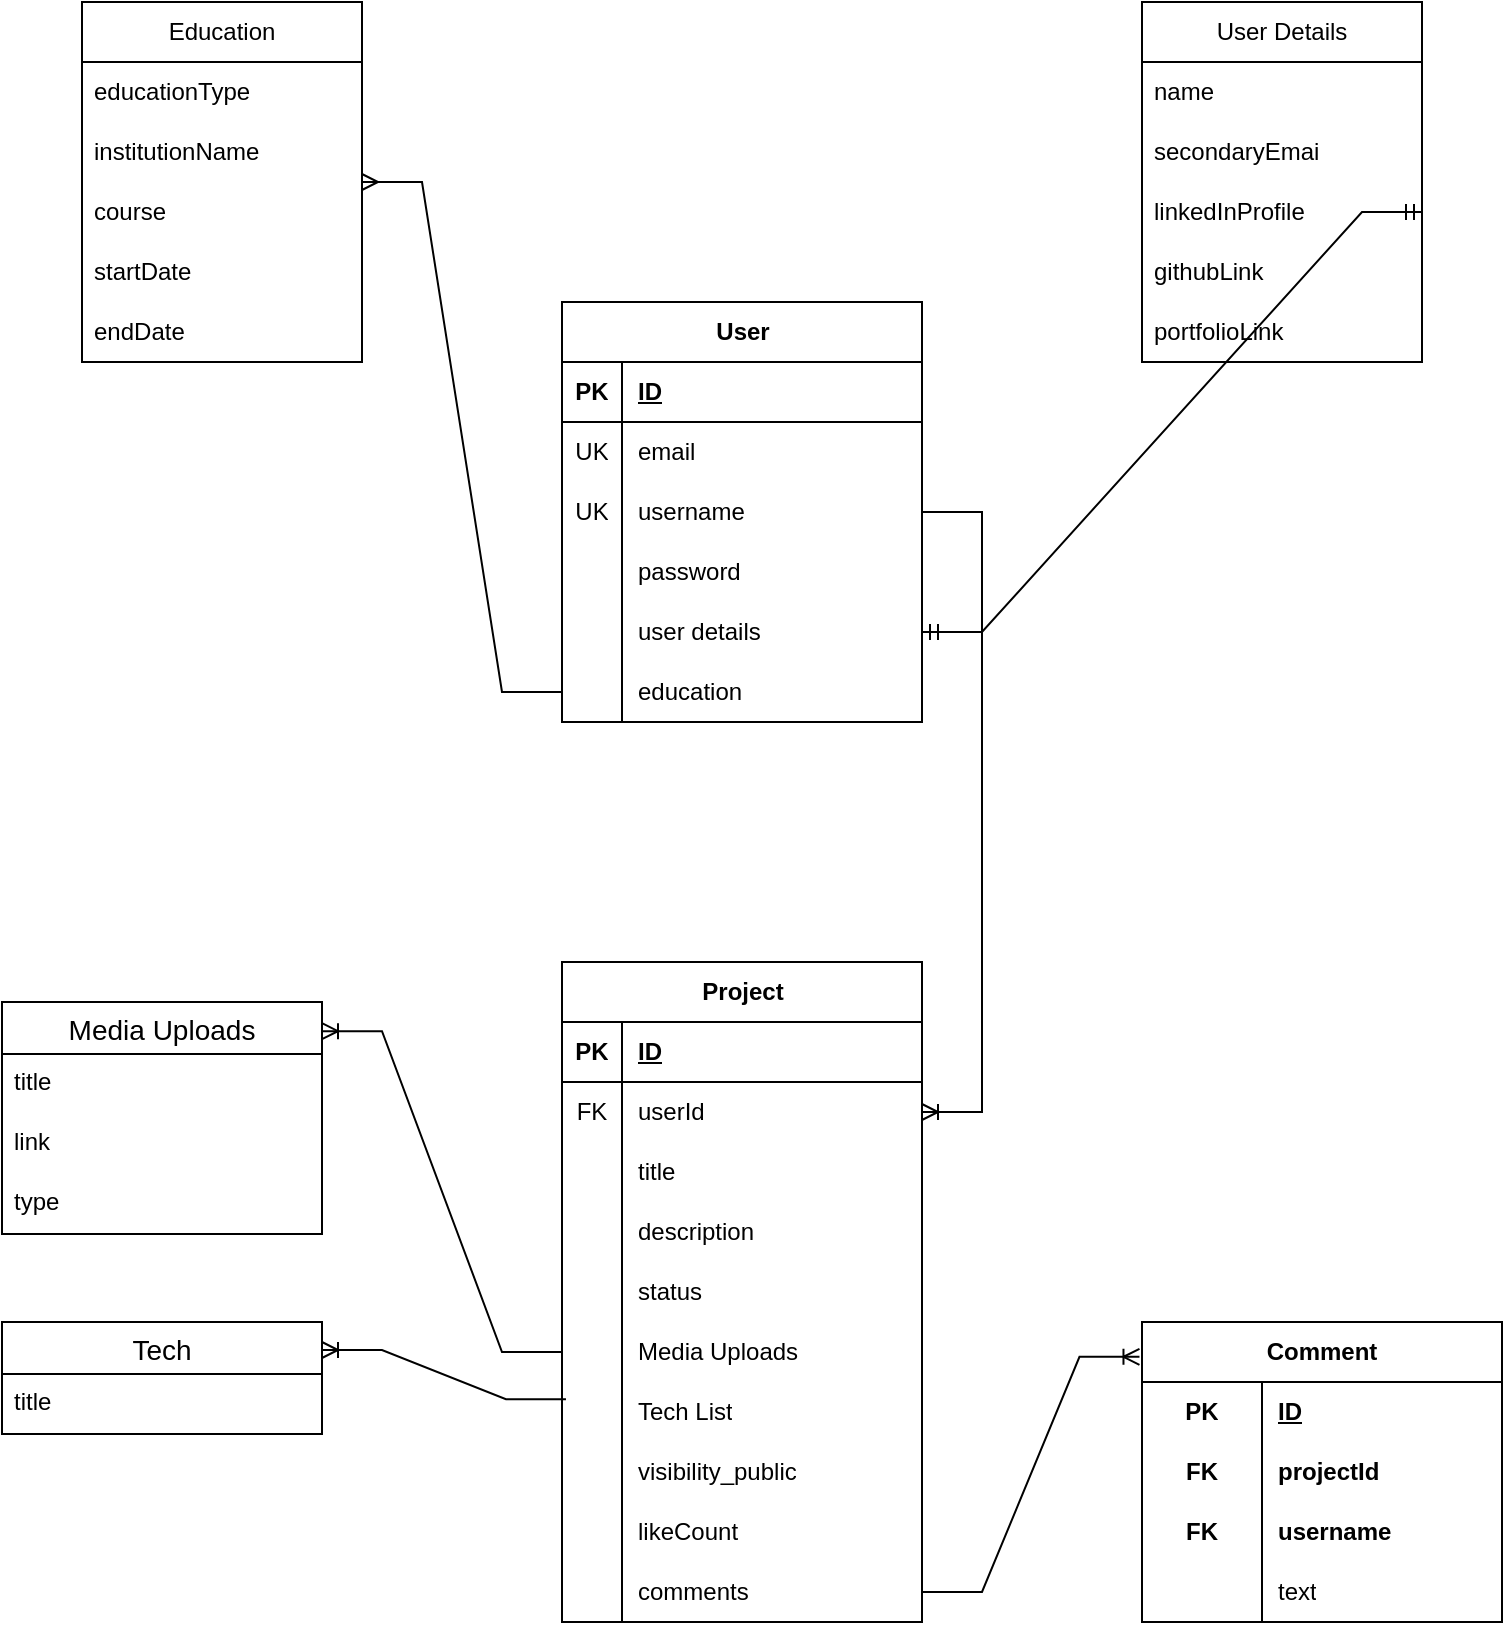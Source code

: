 <mxfile version="24.7.6">
  <diagram name="Page-1" id="GvE1aJm8vm7b5xZDOle_">
    <mxGraphModel dx="1050" dy="557" grid="1" gridSize="10" guides="1" tooltips="1" connect="1" arrows="1" fold="1" page="1" pageScale="1" pageWidth="827" pageHeight="1169" math="0" shadow="0">
      <root>
        <mxCell id="0" />
        <mxCell id="1" parent="0" />
        <mxCell id="8f0Yl8A14ZFXrN3IZgrS-10" value="User Details" style="swimlane;fontStyle=0;childLayout=stackLayout;horizontal=1;startSize=30;horizontalStack=0;resizeParent=1;resizeParentMax=0;resizeLast=0;collapsible=1;marginBottom=0;whiteSpace=wrap;html=1;" vertex="1" parent="1">
          <mxGeometry x="591" y="20" width="140" height="180" as="geometry" />
        </mxCell>
        <mxCell id="8f0Yl8A14ZFXrN3IZgrS-11" value="name" style="text;strokeColor=none;fillColor=none;align=left;verticalAlign=middle;spacingLeft=4;spacingRight=4;overflow=hidden;points=[[0,0.5],[1,0.5]];portConstraint=eastwest;rotatable=0;whiteSpace=wrap;html=1;" vertex="1" parent="8f0Yl8A14ZFXrN3IZgrS-10">
          <mxGeometry y="30" width="140" height="30" as="geometry" />
        </mxCell>
        <mxCell id="8f0Yl8A14ZFXrN3IZgrS-12" value="secondaryEmai" style="text;strokeColor=none;fillColor=none;align=left;verticalAlign=middle;spacingLeft=4;spacingRight=4;overflow=hidden;points=[[0,0.5],[1,0.5]];portConstraint=eastwest;rotatable=0;whiteSpace=wrap;html=1;" vertex="1" parent="8f0Yl8A14ZFXrN3IZgrS-10">
          <mxGeometry y="60" width="140" height="30" as="geometry" />
        </mxCell>
        <mxCell id="8f0Yl8A14ZFXrN3IZgrS-13" value="linkedInProfile" style="text;strokeColor=none;fillColor=none;align=left;verticalAlign=middle;spacingLeft=4;spacingRight=4;overflow=hidden;points=[[0,0.5],[1,0.5]];portConstraint=eastwest;rotatable=0;whiteSpace=wrap;html=1;" vertex="1" parent="8f0Yl8A14ZFXrN3IZgrS-10">
          <mxGeometry y="90" width="140" height="30" as="geometry" />
        </mxCell>
        <mxCell id="8f0Yl8A14ZFXrN3IZgrS-14" value="githubLink" style="text;strokeColor=none;fillColor=none;align=left;verticalAlign=middle;spacingLeft=4;spacingRight=4;overflow=hidden;points=[[0,0.5],[1,0.5]];portConstraint=eastwest;rotatable=0;whiteSpace=wrap;html=1;" vertex="1" parent="8f0Yl8A14ZFXrN3IZgrS-10">
          <mxGeometry y="120" width="140" height="30" as="geometry" />
        </mxCell>
        <mxCell id="8f0Yl8A14ZFXrN3IZgrS-15" value="portfolioLink" style="text;strokeColor=none;fillColor=none;align=left;verticalAlign=middle;spacingLeft=4;spacingRight=4;overflow=hidden;points=[[0,0.5],[1,0.5]];portConstraint=eastwest;rotatable=0;whiteSpace=wrap;html=1;" vertex="1" parent="8f0Yl8A14ZFXrN3IZgrS-10">
          <mxGeometry y="150" width="140" height="30" as="geometry" />
        </mxCell>
        <mxCell id="8f0Yl8A14ZFXrN3IZgrS-18" value="Education" style="swimlane;fontStyle=0;childLayout=stackLayout;horizontal=1;startSize=30;horizontalStack=0;resizeParent=1;resizeParentMax=0;resizeLast=0;collapsible=1;marginBottom=0;whiteSpace=wrap;html=1;" vertex="1" parent="1">
          <mxGeometry x="61" y="20" width="140" height="180" as="geometry" />
        </mxCell>
        <mxCell id="8f0Yl8A14ZFXrN3IZgrS-19" value="educationType" style="text;strokeColor=none;fillColor=none;align=left;verticalAlign=middle;spacingLeft=4;spacingRight=4;overflow=hidden;points=[[0,0.5],[1,0.5]];portConstraint=eastwest;rotatable=0;whiteSpace=wrap;html=1;" vertex="1" parent="8f0Yl8A14ZFXrN3IZgrS-18">
          <mxGeometry y="30" width="140" height="30" as="geometry" />
        </mxCell>
        <mxCell id="8f0Yl8A14ZFXrN3IZgrS-20" value="institutionName" style="text;strokeColor=none;fillColor=none;align=left;verticalAlign=middle;spacingLeft=4;spacingRight=4;overflow=hidden;points=[[0,0.5],[1,0.5]];portConstraint=eastwest;rotatable=0;whiteSpace=wrap;html=1;" vertex="1" parent="8f0Yl8A14ZFXrN3IZgrS-18">
          <mxGeometry y="60" width="140" height="30" as="geometry" />
        </mxCell>
        <mxCell id="8f0Yl8A14ZFXrN3IZgrS-21" value="course" style="text;strokeColor=none;fillColor=none;align=left;verticalAlign=middle;spacingLeft=4;spacingRight=4;overflow=hidden;points=[[0,0.5],[1,0.5]];portConstraint=eastwest;rotatable=0;whiteSpace=wrap;html=1;" vertex="1" parent="8f0Yl8A14ZFXrN3IZgrS-18">
          <mxGeometry y="90" width="140" height="30" as="geometry" />
        </mxCell>
        <mxCell id="8f0Yl8A14ZFXrN3IZgrS-22" value="startDate" style="text;strokeColor=none;fillColor=none;align=left;verticalAlign=middle;spacingLeft=4;spacingRight=4;overflow=hidden;points=[[0,0.5],[1,0.5]];portConstraint=eastwest;rotatable=0;whiteSpace=wrap;html=1;" vertex="1" parent="8f0Yl8A14ZFXrN3IZgrS-18">
          <mxGeometry y="120" width="140" height="30" as="geometry" />
        </mxCell>
        <mxCell id="8f0Yl8A14ZFXrN3IZgrS-23" value="endDate" style="text;strokeColor=none;fillColor=none;align=left;verticalAlign=middle;spacingLeft=4;spacingRight=4;overflow=hidden;points=[[0,0.5],[1,0.5]];portConstraint=eastwest;rotatable=0;whiteSpace=wrap;html=1;" vertex="1" parent="8f0Yl8A14ZFXrN3IZgrS-18">
          <mxGeometry y="150" width="140" height="30" as="geometry" />
        </mxCell>
        <mxCell id="8f0Yl8A14ZFXrN3IZgrS-25" value="" style="edgeStyle=entityRelationEdgeStyle;fontSize=12;html=1;endArrow=ERmandOne;startArrow=ERmandOne;rounded=0;exitX=1;exitY=0.5;exitDx=0;exitDy=0;entryX=1;entryY=0.5;entryDx=0;entryDy=0;" edge="1" parent="1" source="8f0Yl8A14ZFXrN3IZgrS-13" target="8f0Yl8A14ZFXrN3IZgrS-57">
          <mxGeometry width="100" height="100" relative="1" as="geometry">
            <mxPoint x="581" y="300" as="sourcePoint" />
            <mxPoint x="281" y="205" as="targetPoint" />
            <Array as="points">
              <mxPoint x="511" y="460" />
            </Array>
          </mxGeometry>
        </mxCell>
        <mxCell id="8f0Yl8A14ZFXrN3IZgrS-26" value="" style="edgeStyle=entityRelationEdgeStyle;fontSize=12;html=1;endArrow=ERmany;rounded=0;exitX=0;exitY=0.5;exitDx=0;exitDy=0;" edge="1" parent="1" source="8f0Yl8A14ZFXrN3IZgrS-60" target="8f0Yl8A14ZFXrN3IZgrS-18">
          <mxGeometry width="100" height="100" relative="1" as="geometry">
            <mxPoint x="281" y="235" as="sourcePoint" />
            <mxPoint x="461" y="170" as="targetPoint" />
          </mxGeometry>
        </mxCell>
        <mxCell id="8f0Yl8A14ZFXrN3IZgrS-44" value="User" style="shape=table;startSize=30;container=1;collapsible=1;childLayout=tableLayout;fixedRows=1;rowLines=0;fontStyle=1;align=center;resizeLast=1;html=1;" vertex="1" parent="1">
          <mxGeometry x="301" y="170" width="180" height="210" as="geometry" />
        </mxCell>
        <mxCell id="8f0Yl8A14ZFXrN3IZgrS-45" value="" style="shape=tableRow;horizontal=0;startSize=0;swimlaneHead=0;swimlaneBody=0;fillColor=none;collapsible=0;dropTarget=0;points=[[0,0.5],[1,0.5]];portConstraint=eastwest;top=0;left=0;right=0;bottom=1;" vertex="1" parent="8f0Yl8A14ZFXrN3IZgrS-44">
          <mxGeometry y="30" width="180" height="30" as="geometry" />
        </mxCell>
        <mxCell id="8f0Yl8A14ZFXrN3IZgrS-46" value="PK" style="shape=partialRectangle;connectable=0;fillColor=none;top=0;left=0;bottom=0;right=0;fontStyle=1;overflow=hidden;whiteSpace=wrap;html=1;" vertex="1" parent="8f0Yl8A14ZFXrN3IZgrS-45">
          <mxGeometry width="30" height="30" as="geometry">
            <mxRectangle width="30" height="30" as="alternateBounds" />
          </mxGeometry>
        </mxCell>
        <mxCell id="8f0Yl8A14ZFXrN3IZgrS-47" value="ID" style="shape=partialRectangle;connectable=0;fillColor=none;top=0;left=0;bottom=0;right=0;align=left;spacingLeft=6;fontStyle=5;overflow=hidden;whiteSpace=wrap;html=1;" vertex="1" parent="8f0Yl8A14ZFXrN3IZgrS-45">
          <mxGeometry x="30" width="150" height="30" as="geometry">
            <mxRectangle width="150" height="30" as="alternateBounds" />
          </mxGeometry>
        </mxCell>
        <mxCell id="8f0Yl8A14ZFXrN3IZgrS-48" value="" style="shape=tableRow;horizontal=0;startSize=0;swimlaneHead=0;swimlaneBody=0;fillColor=none;collapsible=0;dropTarget=0;points=[[0,0.5],[1,0.5]];portConstraint=eastwest;top=0;left=0;right=0;bottom=0;" vertex="1" parent="8f0Yl8A14ZFXrN3IZgrS-44">
          <mxGeometry y="60" width="180" height="30" as="geometry" />
        </mxCell>
        <mxCell id="8f0Yl8A14ZFXrN3IZgrS-49" value="UK" style="shape=partialRectangle;connectable=0;fillColor=none;top=0;left=0;bottom=0;right=0;editable=1;overflow=hidden;whiteSpace=wrap;html=1;" vertex="1" parent="8f0Yl8A14ZFXrN3IZgrS-48">
          <mxGeometry width="30" height="30" as="geometry">
            <mxRectangle width="30" height="30" as="alternateBounds" />
          </mxGeometry>
        </mxCell>
        <mxCell id="8f0Yl8A14ZFXrN3IZgrS-50" value="email" style="shape=partialRectangle;connectable=0;fillColor=none;top=0;left=0;bottom=0;right=0;align=left;spacingLeft=6;overflow=hidden;whiteSpace=wrap;html=1;" vertex="1" parent="8f0Yl8A14ZFXrN3IZgrS-48">
          <mxGeometry x="30" width="150" height="30" as="geometry">
            <mxRectangle width="150" height="30" as="alternateBounds" />
          </mxGeometry>
        </mxCell>
        <mxCell id="8f0Yl8A14ZFXrN3IZgrS-51" value="" style="shape=tableRow;horizontal=0;startSize=0;swimlaneHead=0;swimlaneBody=0;fillColor=none;collapsible=0;dropTarget=0;points=[[0,0.5],[1,0.5]];portConstraint=eastwest;top=0;left=0;right=0;bottom=0;" vertex="1" parent="8f0Yl8A14ZFXrN3IZgrS-44">
          <mxGeometry y="90" width="180" height="30" as="geometry" />
        </mxCell>
        <mxCell id="8f0Yl8A14ZFXrN3IZgrS-52" value="UK" style="shape=partialRectangle;connectable=0;fillColor=none;top=0;left=0;bottom=0;right=0;editable=1;overflow=hidden;whiteSpace=wrap;html=1;" vertex="1" parent="8f0Yl8A14ZFXrN3IZgrS-51">
          <mxGeometry width="30" height="30" as="geometry">
            <mxRectangle width="30" height="30" as="alternateBounds" />
          </mxGeometry>
        </mxCell>
        <mxCell id="8f0Yl8A14ZFXrN3IZgrS-53" value="username" style="shape=partialRectangle;connectable=0;fillColor=none;top=0;left=0;bottom=0;right=0;align=left;spacingLeft=6;overflow=hidden;whiteSpace=wrap;html=1;" vertex="1" parent="8f0Yl8A14ZFXrN3IZgrS-51">
          <mxGeometry x="30" width="150" height="30" as="geometry">
            <mxRectangle width="150" height="30" as="alternateBounds" />
          </mxGeometry>
        </mxCell>
        <mxCell id="8f0Yl8A14ZFXrN3IZgrS-54" value="" style="shape=tableRow;horizontal=0;startSize=0;swimlaneHead=0;swimlaneBody=0;fillColor=none;collapsible=0;dropTarget=0;points=[[0,0.5],[1,0.5]];portConstraint=eastwest;top=0;left=0;right=0;bottom=0;" vertex="1" parent="8f0Yl8A14ZFXrN3IZgrS-44">
          <mxGeometry y="120" width="180" height="30" as="geometry" />
        </mxCell>
        <mxCell id="8f0Yl8A14ZFXrN3IZgrS-55" value="" style="shape=partialRectangle;connectable=0;fillColor=none;top=0;left=0;bottom=0;right=0;editable=1;overflow=hidden;whiteSpace=wrap;html=1;" vertex="1" parent="8f0Yl8A14ZFXrN3IZgrS-54">
          <mxGeometry width="30" height="30" as="geometry">
            <mxRectangle width="30" height="30" as="alternateBounds" />
          </mxGeometry>
        </mxCell>
        <mxCell id="8f0Yl8A14ZFXrN3IZgrS-56" value="password" style="shape=partialRectangle;connectable=0;fillColor=none;top=0;left=0;bottom=0;right=0;align=left;spacingLeft=6;overflow=hidden;whiteSpace=wrap;html=1;" vertex="1" parent="8f0Yl8A14ZFXrN3IZgrS-54">
          <mxGeometry x="30" width="150" height="30" as="geometry">
            <mxRectangle width="150" height="30" as="alternateBounds" />
          </mxGeometry>
        </mxCell>
        <mxCell id="8f0Yl8A14ZFXrN3IZgrS-57" style="shape=tableRow;horizontal=0;startSize=0;swimlaneHead=0;swimlaneBody=0;fillColor=none;collapsible=0;dropTarget=0;points=[[0,0.5],[1,0.5]];portConstraint=eastwest;top=0;left=0;right=0;bottom=0;" vertex="1" parent="8f0Yl8A14ZFXrN3IZgrS-44">
          <mxGeometry y="150" width="180" height="30" as="geometry" />
        </mxCell>
        <mxCell id="8f0Yl8A14ZFXrN3IZgrS-58" style="shape=partialRectangle;connectable=0;fillColor=none;top=0;left=0;bottom=0;right=0;editable=1;overflow=hidden;whiteSpace=wrap;html=1;" vertex="1" parent="8f0Yl8A14ZFXrN3IZgrS-57">
          <mxGeometry width="30" height="30" as="geometry">
            <mxRectangle width="30" height="30" as="alternateBounds" />
          </mxGeometry>
        </mxCell>
        <mxCell id="8f0Yl8A14ZFXrN3IZgrS-59" value="user details" style="shape=partialRectangle;connectable=0;fillColor=none;top=0;left=0;bottom=0;right=0;align=left;spacingLeft=6;overflow=hidden;whiteSpace=wrap;html=1;" vertex="1" parent="8f0Yl8A14ZFXrN3IZgrS-57">
          <mxGeometry x="30" width="150" height="30" as="geometry">
            <mxRectangle width="150" height="30" as="alternateBounds" />
          </mxGeometry>
        </mxCell>
        <mxCell id="8f0Yl8A14ZFXrN3IZgrS-60" style="shape=tableRow;horizontal=0;startSize=0;swimlaneHead=0;swimlaneBody=0;fillColor=none;collapsible=0;dropTarget=0;points=[[0,0.5],[1,0.5]];portConstraint=eastwest;top=0;left=0;right=0;bottom=0;" vertex="1" parent="8f0Yl8A14ZFXrN3IZgrS-44">
          <mxGeometry y="180" width="180" height="30" as="geometry" />
        </mxCell>
        <mxCell id="8f0Yl8A14ZFXrN3IZgrS-61" style="shape=partialRectangle;connectable=0;fillColor=none;top=0;left=0;bottom=0;right=0;editable=1;overflow=hidden;whiteSpace=wrap;html=1;" vertex="1" parent="8f0Yl8A14ZFXrN3IZgrS-60">
          <mxGeometry width="30" height="30" as="geometry">
            <mxRectangle width="30" height="30" as="alternateBounds" />
          </mxGeometry>
        </mxCell>
        <mxCell id="8f0Yl8A14ZFXrN3IZgrS-62" value="education" style="shape=partialRectangle;connectable=0;fillColor=none;top=0;left=0;bottom=0;right=0;align=left;spacingLeft=6;overflow=hidden;whiteSpace=wrap;html=1;" vertex="1" parent="8f0Yl8A14ZFXrN3IZgrS-60">
          <mxGeometry x="30" width="150" height="30" as="geometry">
            <mxRectangle width="150" height="30" as="alternateBounds" />
          </mxGeometry>
        </mxCell>
        <mxCell id="8f0Yl8A14ZFXrN3IZgrS-63" value="Project&lt;span style=&quot;color: rgba(0, 0, 0, 0); font-family: monospace; font-size: 0px; font-weight: 400; text-align: start;&quot;&gt;%3CmxGraphModel%3E%3Croot%3E%3CmxCell%20id%3D%220%22%2F%3E%3CmxCell%20id%3D%221%22%20parent%3D%220%22%2F%3E%3CmxCell%20id%3D%222%22%20value%3D%22%22%20style%3D%22shape%3Dwaypoint%3Bsketch%3D0%3BfillStyle%3Dsolid%3Bsize%3D6%3BpointerEvents%3D1%3Bpoints%3D%5B%5D%3BfillColor%3Dnone%3Bresizable%3D0%3Brotatable%3D0%3Bperimeter%3DcenterPerimeter%3BsnapToPoint%3D1%3B%22%20vertex%3D%221%22%20parent%3D%221%22%3E%3CmxGeometry%20x%3D%22404%22%20y%3D%22170%22%20width%3D%2220%22%20height%3D%2220%22%20as%3D%22geometry%22%2F%3E%3C%2FmxCell%3E%3C%2Froot%3E%3C%2FmxGraphModel%3E&lt;/span&gt;" style="shape=table;startSize=30;container=1;collapsible=1;childLayout=tableLayout;fixedRows=1;rowLines=0;fontStyle=1;align=center;resizeLast=1;html=1;" vertex="1" parent="1">
          <mxGeometry x="301" y="500" width="180" height="330" as="geometry" />
        </mxCell>
        <mxCell id="8f0Yl8A14ZFXrN3IZgrS-64" value="" style="shape=tableRow;horizontal=0;startSize=0;swimlaneHead=0;swimlaneBody=0;fillColor=none;collapsible=0;dropTarget=0;points=[[0,0.5],[1,0.5]];portConstraint=eastwest;top=0;left=0;right=0;bottom=1;" vertex="1" parent="8f0Yl8A14ZFXrN3IZgrS-63">
          <mxGeometry y="30" width="180" height="30" as="geometry" />
        </mxCell>
        <mxCell id="8f0Yl8A14ZFXrN3IZgrS-65" value="PK" style="shape=partialRectangle;connectable=0;fillColor=none;top=0;left=0;bottom=0;right=0;fontStyle=1;overflow=hidden;whiteSpace=wrap;html=1;" vertex="1" parent="8f0Yl8A14ZFXrN3IZgrS-64">
          <mxGeometry width="30" height="30" as="geometry">
            <mxRectangle width="30" height="30" as="alternateBounds" />
          </mxGeometry>
        </mxCell>
        <mxCell id="8f0Yl8A14ZFXrN3IZgrS-66" value="ID" style="shape=partialRectangle;connectable=0;fillColor=none;top=0;left=0;bottom=0;right=0;align=left;spacingLeft=6;fontStyle=5;overflow=hidden;whiteSpace=wrap;html=1;" vertex="1" parent="8f0Yl8A14ZFXrN3IZgrS-64">
          <mxGeometry x="30" width="150" height="30" as="geometry">
            <mxRectangle width="150" height="30" as="alternateBounds" />
          </mxGeometry>
        </mxCell>
        <mxCell id="8f0Yl8A14ZFXrN3IZgrS-67" value="" style="shape=tableRow;horizontal=0;startSize=0;swimlaneHead=0;swimlaneBody=0;fillColor=none;collapsible=0;dropTarget=0;points=[[0,0.5],[1,0.5]];portConstraint=eastwest;top=0;left=0;right=0;bottom=0;" vertex="1" parent="8f0Yl8A14ZFXrN3IZgrS-63">
          <mxGeometry y="60" width="180" height="30" as="geometry" />
        </mxCell>
        <mxCell id="8f0Yl8A14ZFXrN3IZgrS-68" value="FK" style="shape=partialRectangle;connectable=0;fillColor=none;top=0;left=0;bottom=0;right=0;editable=1;overflow=hidden;whiteSpace=wrap;html=1;" vertex="1" parent="8f0Yl8A14ZFXrN3IZgrS-67">
          <mxGeometry width="30" height="30" as="geometry">
            <mxRectangle width="30" height="30" as="alternateBounds" />
          </mxGeometry>
        </mxCell>
        <mxCell id="8f0Yl8A14ZFXrN3IZgrS-69" value="userId" style="shape=partialRectangle;connectable=0;fillColor=none;top=0;left=0;bottom=0;right=0;align=left;spacingLeft=6;overflow=hidden;whiteSpace=wrap;html=1;" vertex="1" parent="8f0Yl8A14ZFXrN3IZgrS-67">
          <mxGeometry x="30" width="150" height="30" as="geometry">
            <mxRectangle width="150" height="30" as="alternateBounds" />
          </mxGeometry>
        </mxCell>
        <mxCell id="8f0Yl8A14ZFXrN3IZgrS-70" value="" style="shape=tableRow;horizontal=0;startSize=0;swimlaneHead=0;swimlaneBody=0;fillColor=none;collapsible=0;dropTarget=0;points=[[0,0.5],[1,0.5]];portConstraint=eastwest;top=0;left=0;right=0;bottom=0;" vertex="1" parent="8f0Yl8A14ZFXrN3IZgrS-63">
          <mxGeometry y="90" width="180" height="30" as="geometry" />
        </mxCell>
        <mxCell id="8f0Yl8A14ZFXrN3IZgrS-71" value="" style="shape=partialRectangle;connectable=0;fillColor=none;top=0;left=0;bottom=0;right=0;editable=1;overflow=hidden;whiteSpace=wrap;html=1;" vertex="1" parent="8f0Yl8A14ZFXrN3IZgrS-70">
          <mxGeometry width="30" height="30" as="geometry">
            <mxRectangle width="30" height="30" as="alternateBounds" />
          </mxGeometry>
        </mxCell>
        <mxCell id="8f0Yl8A14ZFXrN3IZgrS-72" value="title" style="shape=partialRectangle;connectable=0;fillColor=none;top=0;left=0;bottom=0;right=0;align=left;spacingLeft=6;overflow=hidden;whiteSpace=wrap;html=1;" vertex="1" parent="8f0Yl8A14ZFXrN3IZgrS-70">
          <mxGeometry x="30" width="150" height="30" as="geometry">
            <mxRectangle width="150" height="30" as="alternateBounds" />
          </mxGeometry>
        </mxCell>
        <mxCell id="8f0Yl8A14ZFXrN3IZgrS-73" value="" style="shape=tableRow;horizontal=0;startSize=0;swimlaneHead=0;swimlaneBody=0;fillColor=none;collapsible=0;dropTarget=0;points=[[0,0.5],[1,0.5]];portConstraint=eastwest;top=0;left=0;right=0;bottom=0;" vertex="1" parent="8f0Yl8A14ZFXrN3IZgrS-63">
          <mxGeometry y="120" width="180" height="30" as="geometry" />
        </mxCell>
        <mxCell id="8f0Yl8A14ZFXrN3IZgrS-74" value="" style="shape=partialRectangle;connectable=0;fillColor=none;top=0;left=0;bottom=0;right=0;editable=1;overflow=hidden;whiteSpace=wrap;html=1;" vertex="1" parent="8f0Yl8A14ZFXrN3IZgrS-73">
          <mxGeometry width="30" height="30" as="geometry">
            <mxRectangle width="30" height="30" as="alternateBounds" />
          </mxGeometry>
        </mxCell>
        <mxCell id="8f0Yl8A14ZFXrN3IZgrS-75" value="description" style="shape=partialRectangle;connectable=0;fillColor=none;top=0;left=0;bottom=0;right=0;align=left;spacingLeft=6;overflow=hidden;whiteSpace=wrap;html=1;" vertex="1" parent="8f0Yl8A14ZFXrN3IZgrS-73">
          <mxGeometry x="30" width="150" height="30" as="geometry">
            <mxRectangle width="150" height="30" as="alternateBounds" />
          </mxGeometry>
        </mxCell>
        <mxCell id="8f0Yl8A14ZFXrN3IZgrS-77" style="shape=tableRow;horizontal=0;startSize=0;swimlaneHead=0;swimlaneBody=0;fillColor=none;collapsible=0;dropTarget=0;points=[[0,0.5],[1,0.5]];portConstraint=eastwest;top=0;left=0;right=0;bottom=0;" vertex="1" parent="8f0Yl8A14ZFXrN3IZgrS-63">
          <mxGeometry y="150" width="180" height="30" as="geometry" />
        </mxCell>
        <mxCell id="8f0Yl8A14ZFXrN3IZgrS-78" style="shape=partialRectangle;connectable=0;fillColor=none;top=0;left=0;bottom=0;right=0;editable=1;overflow=hidden;whiteSpace=wrap;html=1;" vertex="1" parent="8f0Yl8A14ZFXrN3IZgrS-77">
          <mxGeometry width="30" height="30" as="geometry">
            <mxRectangle width="30" height="30" as="alternateBounds" />
          </mxGeometry>
        </mxCell>
        <mxCell id="8f0Yl8A14ZFXrN3IZgrS-79" value="status" style="shape=partialRectangle;connectable=0;fillColor=none;top=0;left=0;bottom=0;right=0;align=left;spacingLeft=6;overflow=hidden;whiteSpace=wrap;html=1;" vertex="1" parent="8f0Yl8A14ZFXrN3IZgrS-77">
          <mxGeometry x="30" width="150" height="30" as="geometry">
            <mxRectangle width="150" height="30" as="alternateBounds" />
          </mxGeometry>
        </mxCell>
        <mxCell id="8f0Yl8A14ZFXrN3IZgrS-80" style="shape=tableRow;horizontal=0;startSize=0;swimlaneHead=0;swimlaneBody=0;fillColor=none;collapsible=0;dropTarget=0;points=[[0,0.5],[1,0.5]];portConstraint=eastwest;top=0;left=0;right=0;bottom=0;" vertex="1" parent="8f0Yl8A14ZFXrN3IZgrS-63">
          <mxGeometry y="180" width="180" height="30" as="geometry" />
        </mxCell>
        <mxCell id="8f0Yl8A14ZFXrN3IZgrS-81" style="shape=partialRectangle;connectable=0;fillColor=none;top=0;left=0;bottom=0;right=0;editable=1;overflow=hidden;whiteSpace=wrap;html=1;" vertex="1" parent="8f0Yl8A14ZFXrN3IZgrS-80">
          <mxGeometry width="30" height="30" as="geometry">
            <mxRectangle width="30" height="30" as="alternateBounds" />
          </mxGeometry>
        </mxCell>
        <mxCell id="8f0Yl8A14ZFXrN3IZgrS-82" value="Media Uploads" style="shape=partialRectangle;connectable=0;fillColor=none;top=0;left=0;bottom=0;right=0;align=left;spacingLeft=6;overflow=hidden;whiteSpace=wrap;html=1;" vertex="1" parent="8f0Yl8A14ZFXrN3IZgrS-80">
          <mxGeometry x="30" width="150" height="30" as="geometry">
            <mxRectangle width="150" height="30" as="alternateBounds" />
          </mxGeometry>
        </mxCell>
        <mxCell id="8f0Yl8A14ZFXrN3IZgrS-83" style="shape=tableRow;horizontal=0;startSize=0;swimlaneHead=0;swimlaneBody=0;fillColor=none;collapsible=0;dropTarget=0;points=[[0,0.5],[1,0.5]];portConstraint=eastwest;top=0;left=0;right=0;bottom=0;" vertex="1" parent="8f0Yl8A14ZFXrN3IZgrS-63">
          <mxGeometry y="210" width="180" height="30" as="geometry" />
        </mxCell>
        <mxCell id="8f0Yl8A14ZFXrN3IZgrS-84" style="shape=partialRectangle;connectable=0;fillColor=none;top=0;left=0;bottom=0;right=0;editable=1;overflow=hidden;whiteSpace=wrap;html=1;" vertex="1" parent="8f0Yl8A14ZFXrN3IZgrS-83">
          <mxGeometry width="30" height="30" as="geometry">
            <mxRectangle width="30" height="30" as="alternateBounds" />
          </mxGeometry>
        </mxCell>
        <mxCell id="8f0Yl8A14ZFXrN3IZgrS-85" value="Tech List" style="shape=partialRectangle;connectable=0;fillColor=none;top=0;left=0;bottom=0;right=0;align=left;spacingLeft=6;overflow=hidden;whiteSpace=wrap;html=1;" vertex="1" parent="8f0Yl8A14ZFXrN3IZgrS-83">
          <mxGeometry x="30" width="150" height="30" as="geometry">
            <mxRectangle width="150" height="30" as="alternateBounds" />
          </mxGeometry>
        </mxCell>
        <mxCell id="8f0Yl8A14ZFXrN3IZgrS-86" style="shape=tableRow;horizontal=0;startSize=0;swimlaneHead=0;swimlaneBody=0;fillColor=none;collapsible=0;dropTarget=0;points=[[0,0.5],[1,0.5]];portConstraint=eastwest;top=0;left=0;right=0;bottom=0;" vertex="1" parent="8f0Yl8A14ZFXrN3IZgrS-63">
          <mxGeometry y="240" width="180" height="30" as="geometry" />
        </mxCell>
        <mxCell id="8f0Yl8A14ZFXrN3IZgrS-87" style="shape=partialRectangle;connectable=0;fillColor=none;top=0;left=0;bottom=0;right=0;editable=1;overflow=hidden;whiteSpace=wrap;html=1;" vertex="1" parent="8f0Yl8A14ZFXrN3IZgrS-86">
          <mxGeometry width="30" height="30" as="geometry">
            <mxRectangle width="30" height="30" as="alternateBounds" />
          </mxGeometry>
        </mxCell>
        <mxCell id="8f0Yl8A14ZFXrN3IZgrS-88" value="visibility_public" style="shape=partialRectangle;connectable=0;fillColor=none;top=0;left=0;bottom=0;right=0;align=left;spacingLeft=6;overflow=hidden;whiteSpace=wrap;html=1;" vertex="1" parent="8f0Yl8A14ZFXrN3IZgrS-86">
          <mxGeometry x="30" width="150" height="30" as="geometry">
            <mxRectangle width="150" height="30" as="alternateBounds" />
          </mxGeometry>
        </mxCell>
        <mxCell id="8f0Yl8A14ZFXrN3IZgrS-99" style="shape=tableRow;horizontal=0;startSize=0;swimlaneHead=0;swimlaneBody=0;fillColor=none;collapsible=0;dropTarget=0;points=[[0,0.5],[1,0.5]];portConstraint=eastwest;top=0;left=0;right=0;bottom=0;" vertex="1" parent="8f0Yl8A14ZFXrN3IZgrS-63">
          <mxGeometry y="270" width="180" height="30" as="geometry" />
        </mxCell>
        <mxCell id="8f0Yl8A14ZFXrN3IZgrS-100" style="shape=partialRectangle;connectable=0;fillColor=none;top=0;left=0;bottom=0;right=0;editable=1;overflow=hidden;whiteSpace=wrap;html=1;" vertex="1" parent="8f0Yl8A14ZFXrN3IZgrS-99">
          <mxGeometry width="30" height="30" as="geometry">
            <mxRectangle width="30" height="30" as="alternateBounds" />
          </mxGeometry>
        </mxCell>
        <mxCell id="8f0Yl8A14ZFXrN3IZgrS-101" value="likeCount" style="shape=partialRectangle;connectable=0;fillColor=none;top=0;left=0;bottom=0;right=0;align=left;spacingLeft=6;overflow=hidden;whiteSpace=wrap;html=1;" vertex="1" parent="8f0Yl8A14ZFXrN3IZgrS-99">
          <mxGeometry x="30" width="150" height="30" as="geometry">
            <mxRectangle width="150" height="30" as="alternateBounds" />
          </mxGeometry>
        </mxCell>
        <mxCell id="8f0Yl8A14ZFXrN3IZgrS-102" style="shape=tableRow;horizontal=0;startSize=0;swimlaneHead=0;swimlaneBody=0;fillColor=none;collapsible=0;dropTarget=0;points=[[0,0.5],[1,0.5]];portConstraint=eastwest;top=0;left=0;right=0;bottom=0;" vertex="1" parent="8f0Yl8A14ZFXrN3IZgrS-63">
          <mxGeometry y="300" width="180" height="30" as="geometry" />
        </mxCell>
        <mxCell id="8f0Yl8A14ZFXrN3IZgrS-103" style="shape=partialRectangle;connectable=0;fillColor=none;top=0;left=0;bottom=0;right=0;editable=1;overflow=hidden;whiteSpace=wrap;html=1;" vertex="1" parent="8f0Yl8A14ZFXrN3IZgrS-102">
          <mxGeometry width="30" height="30" as="geometry">
            <mxRectangle width="30" height="30" as="alternateBounds" />
          </mxGeometry>
        </mxCell>
        <mxCell id="8f0Yl8A14ZFXrN3IZgrS-104" value="comments" style="shape=partialRectangle;connectable=0;fillColor=none;top=0;left=0;bottom=0;right=0;align=left;spacingLeft=6;overflow=hidden;whiteSpace=wrap;html=1;" vertex="1" parent="8f0Yl8A14ZFXrN3IZgrS-102">
          <mxGeometry x="30" width="150" height="30" as="geometry">
            <mxRectangle width="150" height="30" as="alternateBounds" />
          </mxGeometry>
        </mxCell>
        <mxCell id="8f0Yl8A14ZFXrN3IZgrS-76" value="" style="edgeStyle=entityRelationEdgeStyle;fontSize=12;html=1;endArrow=ERoneToMany;rounded=0;entryX=1;entryY=0.5;entryDx=0;entryDy=0;" edge="1" parent="1" source="8f0Yl8A14ZFXrN3IZgrS-44" target="8f0Yl8A14ZFXrN3IZgrS-67">
          <mxGeometry width="100" height="100" relative="1" as="geometry">
            <mxPoint x="411" y="510" as="sourcePoint" />
            <mxPoint x="111" y="470" as="targetPoint" />
          </mxGeometry>
        </mxCell>
        <mxCell id="8f0Yl8A14ZFXrN3IZgrS-89" value="Media Uploads" style="swimlane;fontStyle=0;childLayout=stackLayout;horizontal=1;startSize=26;horizontalStack=0;resizeParent=1;resizeParentMax=0;resizeLast=0;collapsible=1;marginBottom=0;align=center;fontSize=14;" vertex="1" parent="1">
          <mxGeometry x="21" y="520" width="160" height="116" as="geometry" />
        </mxCell>
        <mxCell id="8f0Yl8A14ZFXrN3IZgrS-90" value="title" style="text;strokeColor=none;fillColor=none;spacingLeft=4;spacingRight=4;overflow=hidden;rotatable=0;points=[[0,0.5],[1,0.5]];portConstraint=eastwest;fontSize=12;whiteSpace=wrap;html=1;" vertex="1" parent="8f0Yl8A14ZFXrN3IZgrS-89">
          <mxGeometry y="26" width="160" height="30" as="geometry" />
        </mxCell>
        <mxCell id="8f0Yl8A14ZFXrN3IZgrS-91" value="link" style="text;strokeColor=none;fillColor=none;spacingLeft=4;spacingRight=4;overflow=hidden;rotatable=0;points=[[0,0.5],[1,0.5]];portConstraint=eastwest;fontSize=12;whiteSpace=wrap;html=1;" vertex="1" parent="8f0Yl8A14ZFXrN3IZgrS-89">
          <mxGeometry y="56" width="160" height="30" as="geometry" />
        </mxCell>
        <mxCell id="8f0Yl8A14ZFXrN3IZgrS-92" value="type" style="text;strokeColor=none;fillColor=none;spacingLeft=4;spacingRight=4;overflow=hidden;rotatable=0;points=[[0,0.5],[1,0.5]];portConstraint=eastwest;fontSize=12;whiteSpace=wrap;html=1;" vertex="1" parent="8f0Yl8A14ZFXrN3IZgrS-89">
          <mxGeometry y="86" width="160" height="30" as="geometry" />
        </mxCell>
        <mxCell id="8f0Yl8A14ZFXrN3IZgrS-93" value="" style="edgeStyle=entityRelationEdgeStyle;fontSize=12;html=1;endArrow=ERoneToMany;rounded=0;entryX=1;entryY=0.126;entryDx=0;entryDy=0;entryPerimeter=0;" edge="1" parent="1" source="8f0Yl8A14ZFXrN3IZgrS-80" target="8f0Yl8A14ZFXrN3IZgrS-89">
          <mxGeometry width="100" height="100" relative="1" as="geometry">
            <mxPoint x="281" y="620" as="sourcePoint" />
            <mxPoint x="381" y="520" as="targetPoint" />
          </mxGeometry>
        </mxCell>
        <mxCell id="8f0Yl8A14ZFXrN3IZgrS-94" value="Tech" style="swimlane;fontStyle=0;childLayout=stackLayout;horizontal=1;startSize=26;horizontalStack=0;resizeParent=1;resizeParentMax=0;resizeLast=0;collapsible=1;marginBottom=0;align=center;fontSize=14;" vertex="1" parent="1">
          <mxGeometry x="21" y="680" width="160" height="56" as="geometry" />
        </mxCell>
        <mxCell id="8f0Yl8A14ZFXrN3IZgrS-95" value="title" style="text;strokeColor=none;fillColor=none;spacingLeft=4;spacingRight=4;overflow=hidden;rotatable=0;points=[[0,0.5],[1,0.5]];portConstraint=eastwest;fontSize=12;whiteSpace=wrap;html=1;" vertex="1" parent="8f0Yl8A14ZFXrN3IZgrS-94">
          <mxGeometry y="26" width="160" height="30" as="geometry" />
        </mxCell>
        <mxCell id="8f0Yl8A14ZFXrN3IZgrS-98" value="" style="edgeStyle=entityRelationEdgeStyle;fontSize=12;html=1;endArrow=ERoneToMany;rounded=0;exitX=0.011;exitY=0.287;exitDx=0;exitDy=0;exitPerimeter=0;entryX=1;entryY=0.25;entryDx=0;entryDy=0;" edge="1" parent="1" source="8f0Yl8A14ZFXrN3IZgrS-83" target="8f0Yl8A14ZFXrN3IZgrS-94">
          <mxGeometry width="100" height="100" relative="1" as="geometry">
            <mxPoint x="281" y="620" as="sourcePoint" />
            <mxPoint x="381" y="520" as="targetPoint" />
          </mxGeometry>
        </mxCell>
        <mxCell id="8f0Yl8A14ZFXrN3IZgrS-105" value="Comment" style="shape=table;startSize=30;container=1;collapsible=1;childLayout=tableLayout;fixedRows=1;rowLines=0;fontStyle=1;align=center;resizeLast=1;html=1;whiteSpace=wrap;" vertex="1" parent="1">
          <mxGeometry x="591" y="680" width="180" height="150" as="geometry" />
        </mxCell>
        <mxCell id="8f0Yl8A14ZFXrN3IZgrS-106" value="" style="shape=tableRow;horizontal=0;startSize=0;swimlaneHead=0;swimlaneBody=0;fillColor=none;collapsible=0;dropTarget=0;points=[[0,0.5],[1,0.5]];portConstraint=eastwest;top=0;left=0;right=0;bottom=0;html=1;" vertex="1" parent="8f0Yl8A14ZFXrN3IZgrS-105">
          <mxGeometry y="30" width="180" height="30" as="geometry" />
        </mxCell>
        <mxCell id="8f0Yl8A14ZFXrN3IZgrS-107" value="PK" style="shape=partialRectangle;connectable=0;fillColor=none;top=0;left=0;bottom=0;right=0;fontStyle=1;overflow=hidden;html=1;whiteSpace=wrap;" vertex="1" parent="8f0Yl8A14ZFXrN3IZgrS-106">
          <mxGeometry width="60" height="30" as="geometry">
            <mxRectangle width="60" height="30" as="alternateBounds" />
          </mxGeometry>
        </mxCell>
        <mxCell id="8f0Yl8A14ZFXrN3IZgrS-108" value="ID" style="shape=partialRectangle;connectable=0;fillColor=none;top=0;left=0;bottom=0;right=0;align=left;spacingLeft=6;fontStyle=5;overflow=hidden;html=1;whiteSpace=wrap;" vertex="1" parent="8f0Yl8A14ZFXrN3IZgrS-106">
          <mxGeometry x="60" width="120" height="30" as="geometry">
            <mxRectangle width="120" height="30" as="alternateBounds" />
          </mxGeometry>
        </mxCell>
        <mxCell id="8f0Yl8A14ZFXrN3IZgrS-112" value="" style="shape=tableRow;horizontal=0;startSize=0;swimlaneHead=0;swimlaneBody=0;fillColor=none;collapsible=0;dropTarget=0;points=[[0,0.5],[1,0.5]];portConstraint=eastwest;top=0;left=0;right=0;bottom=0;html=1;" vertex="1" parent="8f0Yl8A14ZFXrN3IZgrS-105">
          <mxGeometry y="60" width="180" height="30" as="geometry" />
        </mxCell>
        <mxCell id="8f0Yl8A14ZFXrN3IZgrS-113" value="&lt;b&gt;FK&lt;/b&gt;" style="shape=partialRectangle;connectable=0;fillColor=none;top=0;left=0;bottom=0;right=0;editable=1;overflow=hidden;html=1;whiteSpace=wrap;" vertex="1" parent="8f0Yl8A14ZFXrN3IZgrS-112">
          <mxGeometry width="60" height="30" as="geometry">
            <mxRectangle width="60" height="30" as="alternateBounds" />
          </mxGeometry>
        </mxCell>
        <mxCell id="8f0Yl8A14ZFXrN3IZgrS-114" value="&lt;b&gt;projectId&lt;/b&gt;" style="shape=partialRectangle;connectable=0;fillColor=none;top=0;left=0;bottom=0;right=0;align=left;spacingLeft=6;overflow=hidden;html=1;whiteSpace=wrap;" vertex="1" parent="8f0Yl8A14ZFXrN3IZgrS-112">
          <mxGeometry x="60" width="120" height="30" as="geometry">
            <mxRectangle width="120" height="30" as="alternateBounds" />
          </mxGeometry>
        </mxCell>
        <mxCell id="8f0Yl8A14ZFXrN3IZgrS-115" value="" style="shape=tableRow;horizontal=0;startSize=0;swimlaneHead=0;swimlaneBody=0;fillColor=none;collapsible=0;dropTarget=0;points=[[0,0.5],[1,0.5]];portConstraint=eastwest;top=0;left=0;right=0;bottom=0;html=1;" vertex="1" parent="8f0Yl8A14ZFXrN3IZgrS-105">
          <mxGeometry y="90" width="180" height="30" as="geometry" />
        </mxCell>
        <mxCell id="8f0Yl8A14ZFXrN3IZgrS-116" value="&lt;b&gt;FK&lt;/b&gt;" style="shape=partialRectangle;connectable=0;fillColor=none;top=0;left=0;bottom=0;right=0;editable=1;overflow=hidden;html=1;whiteSpace=wrap;" vertex="1" parent="8f0Yl8A14ZFXrN3IZgrS-115">
          <mxGeometry width="60" height="30" as="geometry">
            <mxRectangle width="60" height="30" as="alternateBounds" />
          </mxGeometry>
        </mxCell>
        <mxCell id="8f0Yl8A14ZFXrN3IZgrS-117" value="&lt;b&gt;username&lt;/b&gt;" style="shape=partialRectangle;connectable=0;fillColor=none;top=0;left=0;bottom=0;right=0;align=left;spacingLeft=6;overflow=hidden;html=1;whiteSpace=wrap;" vertex="1" parent="8f0Yl8A14ZFXrN3IZgrS-115">
          <mxGeometry x="60" width="120" height="30" as="geometry">
            <mxRectangle width="120" height="30" as="alternateBounds" />
          </mxGeometry>
        </mxCell>
        <mxCell id="8f0Yl8A14ZFXrN3IZgrS-133" style="shape=tableRow;horizontal=0;startSize=0;swimlaneHead=0;swimlaneBody=0;fillColor=none;collapsible=0;dropTarget=0;points=[[0,0.5],[1,0.5]];portConstraint=eastwest;top=0;left=0;right=0;bottom=0;html=1;" vertex="1" parent="8f0Yl8A14ZFXrN3IZgrS-105">
          <mxGeometry y="120" width="180" height="30" as="geometry" />
        </mxCell>
        <mxCell id="8f0Yl8A14ZFXrN3IZgrS-134" style="shape=partialRectangle;connectable=0;fillColor=none;top=0;left=0;bottom=0;right=0;editable=1;overflow=hidden;html=1;whiteSpace=wrap;" vertex="1" parent="8f0Yl8A14ZFXrN3IZgrS-133">
          <mxGeometry width="60" height="30" as="geometry">
            <mxRectangle width="60" height="30" as="alternateBounds" />
          </mxGeometry>
        </mxCell>
        <mxCell id="8f0Yl8A14ZFXrN3IZgrS-135" value="text" style="shape=partialRectangle;connectable=0;fillColor=none;top=0;left=0;bottom=0;right=0;align=left;spacingLeft=6;overflow=hidden;html=1;whiteSpace=wrap;" vertex="1" parent="8f0Yl8A14ZFXrN3IZgrS-133">
          <mxGeometry x="60" width="120" height="30" as="geometry">
            <mxRectangle width="120" height="30" as="alternateBounds" />
          </mxGeometry>
        </mxCell>
        <mxCell id="8f0Yl8A14ZFXrN3IZgrS-118" value="" style="edgeStyle=entityRelationEdgeStyle;fontSize=12;html=1;endArrow=ERoneToMany;rounded=0;entryX=-0.007;entryY=0.116;entryDx=0;entryDy=0;entryPerimeter=0;" edge="1" parent="1" source="8f0Yl8A14ZFXrN3IZgrS-102" target="8f0Yl8A14ZFXrN3IZgrS-105">
          <mxGeometry width="100" height="100" relative="1" as="geometry">
            <mxPoint x="271" y="650" as="sourcePoint" />
            <mxPoint x="621" y="695.8" as="targetPoint" />
          </mxGeometry>
        </mxCell>
      </root>
    </mxGraphModel>
  </diagram>
</mxfile>
